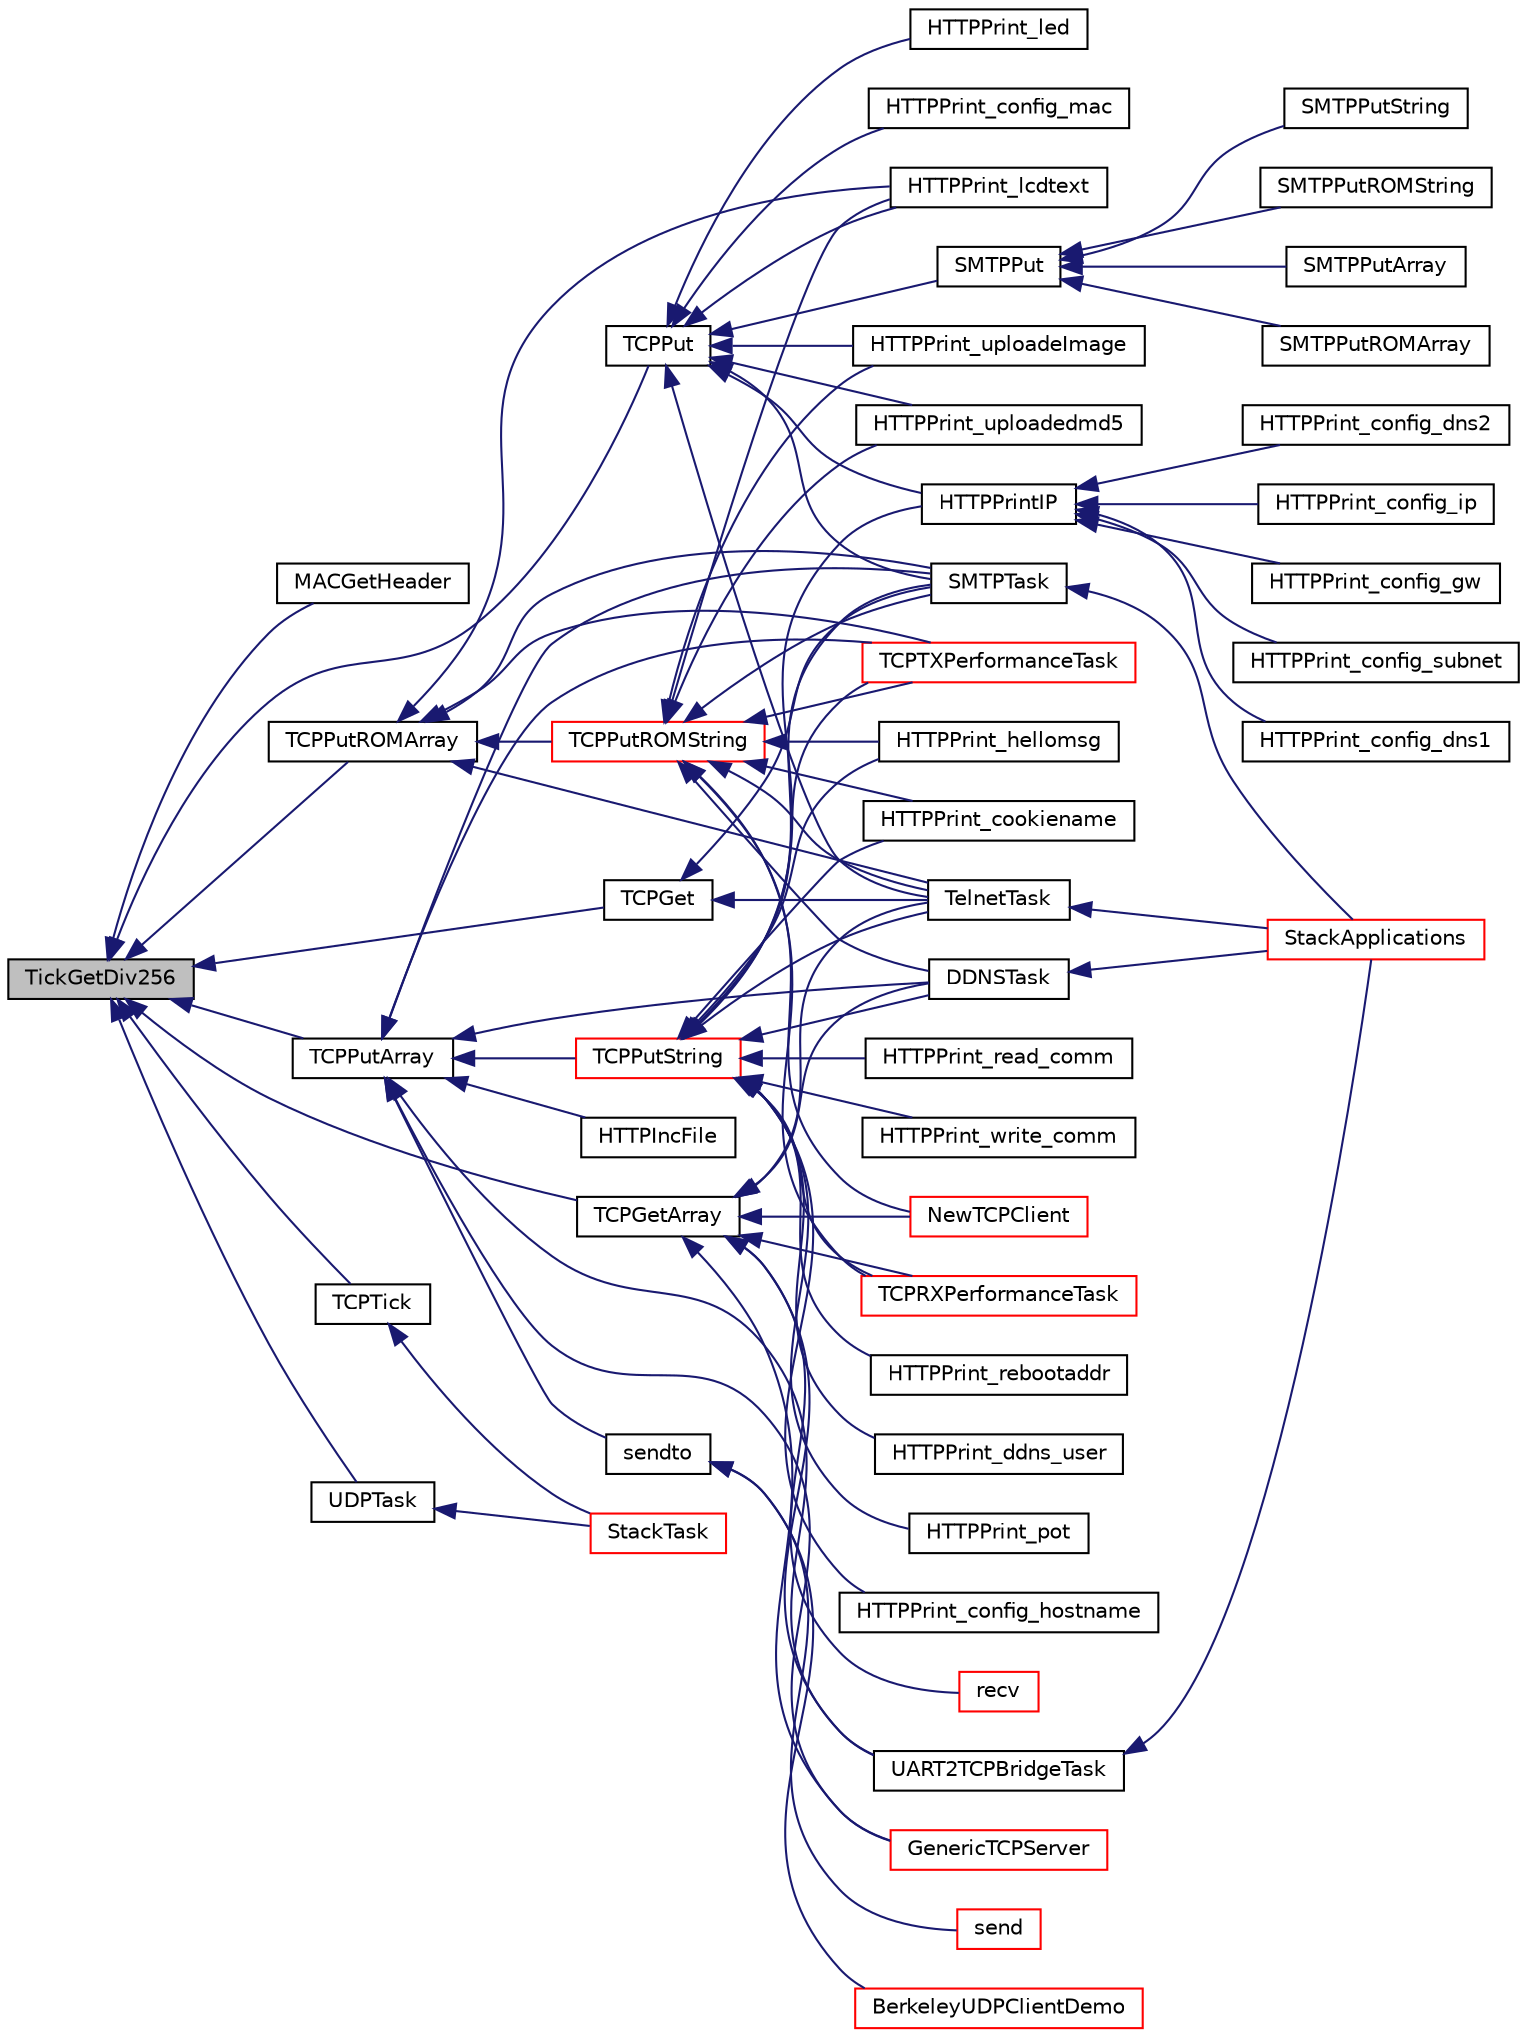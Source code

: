 digraph "TickGetDiv256"
{
  edge [fontname="Helvetica",fontsize="10",labelfontname="Helvetica",labelfontsize="10"];
  node [fontname="Helvetica",fontsize="10",shape=record];
  rankdir="LR";
  Node1 [label="TickGetDiv256",height=0.2,width=0.4,color="black", fillcolor="grey75", style="filled", fontcolor="black"];
  Node1 -> Node2 [dir="back",color="midnightblue",fontsize="10",style="solid",fontname="Helvetica"];
  Node2 [label="MACGetHeader",height=0.2,width=0.4,color="black", fillcolor="white", style="filled",URL="$_e_n_c_x24_j600_8c.html#a18cabbf973ecec4ba5b67dc2c729b753"];
  Node1 -> Node3 [dir="back",color="midnightblue",fontsize="10",style="solid",fontname="Helvetica"];
  Node3 [label="TCPPut",height=0.2,width=0.4,color="black", fillcolor="white", style="filled",URL="$_t_c_p_8c.html#a154886bc2d25d87f4ea5446ffd54d858"];
  Node3 -> Node4 [dir="back",color="midnightblue",fontsize="10",style="solid",fontname="Helvetica"];
  Node4 [label="SMTPTask",height=0.2,width=0.4,color="black", fillcolor="white", style="filled",URL="$_s_m_t_p_8c.html#abe31fb54926d321252beb819defb0afb"];
  Node4 -> Node5 [dir="back",color="midnightblue",fontsize="10",style="solid",fontname="Helvetica"];
  Node5 [label="StackApplications",height=0.2,width=0.4,color="red", fillcolor="white", style="filled",URL="$_stack_tsk_8c.html#a7f8ff33bea9e052705b0a80d2dfcf399"];
  Node3 -> Node6 [dir="back",color="midnightblue",fontsize="10",style="solid",fontname="Helvetica"];
  Node6 [label="SMTPPut",height=0.2,width=0.4,color="black", fillcolor="white", style="filled",URL="$_s_m_t_p_8c.html#a56344e0939ca18fd1057006fd92d1c40"];
  Node6 -> Node7 [dir="back",color="midnightblue",fontsize="10",style="solid",fontname="Helvetica"];
  Node7 [label="SMTPPutArray",height=0.2,width=0.4,color="black", fillcolor="white", style="filled",URL="$_s_m_t_p_8c.html#a3006192908fb939e27e8a3b3e4f4d00b"];
  Node6 -> Node8 [dir="back",color="midnightblue",fontsize="10",style="solid",fontname="Helvetica"];
  Node8 [label="SMTPPutROMArray",height=0.2,width=0.4,color="black", fillcolor="white", style="filled",URL="$_s_m_t_p_8c.html#ac64b7abf19c7fd3fd539c92f42d292da"];
  Node6 -> Node9 [dir="back",color="midnightblue",fontsize="10",style="solid",fontname="Helvetica"];
  Node9 [label="SMTPPutString",height=0.2,width=0.4,color="black", fillcolor="white", style="filled",URL="$_s_m_t_p_8c.html#a0b107d2063ac12d12201f86e8fa40770"];
  Node6 -> Node10 [dir="back",color="midnightblue",fontsize="10",style="solid",fontname="Helvetica"];
  Node10 [label="SMTPPutROMString",height=0.2,width=0.4,color="black", fillcolor="white", style="filled",URL="$_s_m_t_p_8c.html#ae3269df36bc1c69d12bcf73c1b86ddfa"];
  Node3 -> Node11 [dir="back",color="midnightblue",fontsize="10",style="solid",fontname="Helvetica"];
  Node11 [label="TelnetTask",height=0.2,width=0.4,color="black", fillcolor="white", style="filled",URL="$_telnet_8c.html#a8fed07ba13983e8dfc2a83d3978b41a4"];
  Node11 -> Node5 [dir="back",color="midnightblue",fontsize="10",style="solid",fontname="Helvetica"];
  Node3 -> Node12 [dir="back",color="midnightblue",fontsize="10",style="solid",fontname="Helvetica"];
  Node12 [label="HTTPPrint_led",height=0.2,width=0.4,color="black", fillcolor="white", style="filled",URL="$_custom_h_t_t_p_app_8c.html#a1301273213a77c47ec1f4b7b56db64fe"];
  Node3 -> Node13 [dir="back",color="midnightblue",fontsize="10",style="solid",fontname="Helvetica"];
  Node13 [label="HTTPPrint_lcdtext",height=0.2,width=0.4,color="black", fillcolor="white", style="filled",URL="$_custom_h_t_t_p_app_8c.html#ab381d0996e74f0c3e36d48a04414d0ba"];
  Node3 -> Node14 [dir="back",color="midnightblue",fontsize="10",style="solid",fontname="Helvetica"];
  Node14 [label="HTTPPrint_uploadeImage",height=0.2,width=0.4,color="black", fillcolor="white", style="filled",URL="$_custom_h_t_t_p_app_8c.html#add3b0a831e6c5227f3b7d7f33c430a58"];
  Node3 -> Node15 [dir="back",color="midnightblue",fontsize="10",style="solid",fontname="Helvetica"];
  Node15 [label="HTTPPrint_uploadedmd5",height=0.2,width=0.4,color="black", fillcolor="white", style="filled",URL="$_custom_h_t_t_p_app_8c.html#a19f88f328d7bf56d0dfae34fa2691a60"];
  Node3 -> Node16 [dir="back",color="midnightblue",fontsize="10",style="solid",fontname="Helvetica"];
  Node16 [label="HTTPPrintIP",height=0.2,width=0.4,color="black", fillcolor="white", style="filled",URL="$_custom_h_t_t_p_app_8c.html#afc77e41a5276a26c613d967d9eb27a90"];
  Node16 -> Node17 [dir="back",color="midnightblue",fontsize="10",style="solid",fontname="Helvetica"];
  Node17 [label="HTTPPrint_config_ip",height=0.2,width=0.4,color="black", fillcolor="white", style="filled",URL="$_custom_h_t_t_p_app_8c.html#a98b192490beb1027cd87eefa53d6d3f6"];
  Node16 -> Node18 [dir="back",color="midnightblue",fontsize="10",style="solid",fontname="Helvetica"];
  Node18 [label="HTTPPrint_config_gw",height=0.2,width=0.4,color="black", fillcolor="white", style="filled",URL="$_custom_h_t_t_p_app_8c.html#a21709eafc10a559fbaae6727d7d985f9"];
  Node16 -> Node19 [dir="back",color="midnightblue",fontsize="10",style="solid",fontname="Helvetica"];
  Node19 [label="HTTPPrint_config_subnet",height=0.2,width=0.4,color="black", fillcolor="white", style="filled",URL="$_custom_h_t_t_p_app_8c.html#aa4f593882cd0045b9757ded844162f78"];
  Node16 -> Node20 [dir="back",color="midnightblue",fontsize="10",style="solid",fontname="Helvetica"];
  Node20 [label="HTTPPrint_config_dns1",height=0.2,width=0.4,color="black", fillcolor="white", style="filled",URL="$_custom_h_t_t_p_app_8c.html#a2a3298f2e225312c34aeeece68a0888f"];
  Node16 -> Node21 [dir="back",color="midnightblue",fontsize="10",style="solid",fontname="Helvetica"];
  Node21 [label="HTTPPrint_config_dns2",height=0.2,width=0.4,color="black", fillcolor="white", style="filled",URL="$_custom_h_t_t_p_app_8c.html#a4f7e1e50dfaa8e94f02804405263b670"];
  Node3 -> Node22 [dir="back",color="midnightblue",fontsize="10",style="solid",fontname="Helvetica"];
  Node22 [label="HTTPPrint_config_mac",height=0.2,width=0.4,color="black", fillcolor="white", style="filled",URL="$_custom_h_t_t_p_app_8c.html#a7932288d890bb7124d22c70795386cb6"];
  Node1 -> Node23 [dir="back",color="midnightblue",fontsize="10",style="solid",fontname="Helvetica"];
  Node23 [label="TCPPutArray",height=0.2,width=0.4,color="black", fillcolor="white", style="filled",URL="$_t_c_p_8c.html#af1873020d1122b2f2c79e8c2f590fe19"];
  Node23 -> Node24 [dir="back",color="midnightblue",fontsize="10",style="solid",fontname="Helvetica"];
  Node24 [label="sendto",height=0.2,width=0.4,color="black", fillcolor="white", style="filled",URL="$_berkeley_a_p_i_8c.html#a4d78c2d82555ce1876c2964a6208e158"];
  Node24 -> Node25 [dir="back",color="midnightblue",fontsize="10",style="solid",fontname="Helvetica"];
  Node25 [label="send",height=0.2,width=0.4,color="red", fillcolor="white", style="filled",URL="$_berkeley_a_p_i_8c.html#a2c1c377be70d94364327db5144c19c7a"];
  Node24 -> Node26 [dir="back",color="midnightblue",fontsize="10",style="solid",fontname="Helvetica"];
  Node26 [label="BerkeleyUDPClientDemo",height=0.2,width=0.4,color="red", fillcolor="white", style="filled",URL="$_main_demo_8h.html#a59c55454b90169edc8f242abbc6c815b"];
  Node23 -> Node27 [dir="back",color="midnightblue",fontsize="10",style="solid",fontname="Helvetica"];
  Node27 [label="DDNSTask",height=0.2,width=0.4,color="black", fillcolor="white", style="filled",URL="$_dyn_d_n_s_8c.html#adf26d41fe8bb0f642696bf5d301360c1"];
  Node27 -> Node5 [dir="back",color="midnightblue",fontsize="10",style="solid",fontname="Helvetica"];
  Node23 -> Node28 [dir="back",color="midnightblue",fontsize="10",style="solid",fontname="Helvetica"];
  Node28 [label="HTTPIncFile",height=0.2,width=0.4,color="black", fillcolor="white", style="filled",URL="$_h_t_t_p2_8c.html#a84ac1770d087ee81a24b9793b0f9ebac"];
  Node23 -> Node4 [dir="back",color="midnightblue",fontsize="10",style="solid",fontname="Helvetica"];
  Node23 -> Node29 [dir="back",color="midnightblue",fontsize="10",style="solid",fontname="Helvetica"];
  Node29 [label="TCPPutString",height=0.2,width=0.4,color="red", fillcolor="white", style="filled",URL="$_t_c_p_8c.html#ae351c895eff77bbc9b231ee39dfdebe3"];
  Node29 -> Node27 [dir="back",color="midnightblue",fontsize="10",style="solid",fontname="Helvetica"];
  Node29 -> Node4 [dir="back",color="midnightblue",fontsize="10",style="solid",fontname="Helvetica"];
  Node29 -> Node30 [dir="back",color="midnightblue",fontsize="10",style="solid",fontname="Helvetica"];
  Node30 [label="TCPTXPerformanceTask",height=0.2,width=0.4,color="red", fillcolor="white", style="filled",URL="$_t_c_p_performance_test_8c.html#a4e543f659633906145da7a0b19199077"];
  Node29 -> Node31 [dir="back",color="midnightblue",fontsize="10",style="solid",fontname="Helvetica"];
  Node31 [label="TCPRXPerformanceTask",height=0.2,width=0.4,color="red", fillcolor="white", style="filled",URL="$_t_c_p_performance_test_8c.html#a93a3272145074a485eef01a045924b5f"];
  Node29 -> Node11 [dir="back",color="midnightblue",fontsize="10",style="solid",fontname="Helvetica"];
  Node29 -> Node32 [dir="back",color="midnightblue",fontsize="10",style="solid",fontname="Helvetica"];
  Node32 [label="HTTPPrint_pot",height=0.2,width=0.4,color="black", fillcolor="white", style="filled",URL="$_custom_h_t_t_p_app_8c.html#ab3febc4c4e51d98b87d66d0acc01a15d"];
  Node29 -> Node33 [dir="back",color="midnightblue",fontsize="10",style="solid",fontname="Helvetica"];
  Node33 [label="HTTPPrint_hellomsg",height=0.2,width=0.4,color="black", fillcolor="white", style="filled",URL="$_custom_h_t_t_p_app_8c.html#acf8576c68c9a8ab537fb51bc044d48e0"];
  Node29 -> Node34 [dir="back",color="midnightblue",fontsize="10",style="solid",fontname="Helvetica"];
  Node34 [label="HTTPPrint_cookiename",height=0.2,width=0.4,color="black", fillcolor="white", style="filled",URL="$_custom_h_t_t_p_app_8c.html#ac318647c176fae93d61114d06ce7dfc7"];
  Node29 -> Node16 [dir="back",color="midnightblue",fontsize="10",style="solid",fontname="Helvetica"];
  Node29 -> Node35 [dir="back",color="midnightblue",fontsize="10",style="solid",fontname="Helvetica"];
  Node35 [label="HTTPPrint_config_hostname",height=0.2,width=0.4,color="black", fillcolor="white", style="filled",URL="$_custom_h_t_t_p_app_8c.html#a2c19aca9ff7d29e9ce2d52d317648fd0"];
  Node29 -> Node36 [dir="back",color="midnightblue",fontsize="10",style="solid",fontname="Helvetica"];
  Node36 [label="HTTPPrint_read_comm",height=0.2,width=0.4,color="black", fillcolor="white", style="filled",URL="$_custom_h_t_t_p_app_8c.html#a82f715d46fde9ccb06d9435206ee1fea"];
  Node29 -> Node37 [dir="back",color="midnightblue",fontsize="10",style="solid",fontname="Helvetica"];
  Node37 [label="HTTPPrint_write_comm",height=0.2,width=0.4,color="black", fillcolor="white", style="filled",URL="$_custom_h_t_t_p_app_8c.html#a0401b62bb1a9b2b77a08406d301e3f99"];
  Node29 -> Node38 [dir="back",color="midnightblue",fontsize="10",style="solid",fontname="Helvetica"];
  Node38 [label="HTTPPrint_rebootaddr",height=0.2,width=0.4,color="black", fillcolor="white", style="filled",URL="$_custom_h_t_t_p_app_8c.html#a1c3672ad2072836515c880007ae6b405"];
  Node29 -> Node39 [dir="back",color="midnightblue",fontsize="10",style="solid",fontname="Helvetica"];
  Node39 [label="HTTPPrint_ddns_user",height=0.2,width=0.4,color="black", fillcolor="white", style="filled",URL="$_custom_h_t_t_p_app_8c.html#a2054e2852e52ed54a78868b195a7a873"];
  Node23 -> Node30 [dir="back",color="midnightblue",fontsize="10",style="solid",fontname="Helvetica"];
  Node23 -> Node40 [dir="back",color="midnightblue",fontsize="10",style="solid",fontname="Helvetica"];
  Node40 [label="UART2TCPBridgeTask",height=0.2,width=0.4,color="black", fillcolor="white", style="filled",URL="$_u_a_r_t2_t_c_p_bridge_8c.html#a255a7bd500ac66ae2c623fad85456c75"];
  Node40 -> Node5 [dir="back",color="midnightblue",fontsize="10",style="solid",fontname="Helvetica"];
  Node23 -> Node41 [dir="back",color="midnightblue",fontsize="10",style="solid",fontname="Helvetica"];
  Node41 [label="GenericTCPServer",height=0.2,width=0.4,color="red", fillcolor="white", style="filled",URL="$_main_demo_8h.html#a6ba6541eab0d6e2839e8d67452e3ed4e"];
  Node1 -> Node42 [dir="back",color="midnightblue",fontsize="10",style="solid",fontname="Helvetica"];
  Node42 [label="TCPPutROMArray",height=0.2,width=0.4,color="black", fillcolor="white", style="filled",URL="$_t_c_p_8c.html#a78d22c72df366276a2ed1908e2337093"];
  Node42 -> Node4 [dir="back",color="midnightblue",fontsize="10",style="solid",fontname="Helvetica"];
  Node42 -> Node43 [dir="back",color="midnightblue",fontsize="10",style="solid",fontname="Helvetica"];
  Node43 [label="TCPPutROMString",height=0.2,width=0.4,color="red", fillcolor="white", style="filled",URL="$_t_c_p_8c.html#aa7f87c3d5228b0da55681f228c67df44"];
  Node43 -> Node27 [dir="back",color="midnightblue",fontsize="10",style="solid",fontname="Helvetica"];
  Node43 -> Node4 [dir="back",color="midnightblue",fontsize="10",style="solid",fontname="Helvetica"];
  Node43 -> Node30 [dir="back",color="midnightblue",fontsize="10",style="solid",fontname="Helvetica"];
  Node43 -> Node31 [dir="back",color="midnightblue",fontsize="10",style="solid",fontname="Helvetica"];
  Node43 -> Node11 [dir="back",color="midnightblue",fontsize="10",style="solid",fontname="Helvetica"];
  Node43 -> Node13 [dir="back",color="midnightblue",fontsize="10",style="solid",fontname="Helvetica"];
  Node43 -> Node33 [dir="back",color="midnightblue",fontsize="10",style="solid",fontname="Helvetica"];
  Node43 -> Node34 [dir="back",color="midnightblue",fontsize="10",style="solid",fontname="Helvetica"];
  Node43 -> Node14 [dir="back",color="midnightblue",fontsize="10",style="solid",fontname="Helvetica"];
  Node43 -> Node15 [dir="back",color="midnightblue",fontsize="10",style="solid",fontname="Helvetica"];
  Node43 -> Node44 [dir="back",color="midnightblue",fontsize="10",style="solid",fontname="Helvetica"];
  Node44 [label="NewTCPClient",height=0.2,width=0.4,color="red", fillcolor="white", style="filled",URL="$_main_demo_8c.html#ab7d4a26647c648da4ee61bc23f508eba"];
  Node42 -> Node30 [dir="back",color="midnightblue",fontsize="10",style="solid",fontname="Helvetica"];
  Node42 -> Node11 [dir="back",color="midnightblue",fontsize="10",style="solid",fontname="Helvetica"];
  Node42 -> Node13 [dir="back",color="midnightblue",fontsize="10",style="solid",fontname="Helvetica"];
  Node1 -> Node45 [dir="back",color="midnightblue",fontsize="10",style="solid",fontname="Helvetica"];
  Node45 [label="TCPGet",height=0.2,width=0.4,color="black", fillcolor="white", style="filled",URL="$_t_c_p_8c.html#a6a2c177c65bf1d1a9df118ba3c927088"];
  Node45 -> Node4 [dir="back",color="midnightblue",fontsize="10",style="solid",fontname="Helvetica"];
  Node45 -> Node11 [dir="back",color="midnightblue",fontsize="10",style="solid",fontname="Helvetica"];
  Node1 -> Node46 [dir="back",color="midnightblue",fontsize="10",style="solid",fontname="Helvetica"];
  Node46 [label="TCPGetArray",height=0.2,width=0.4,color="black", fillcolor="white", style="filled",URL="$_t_c_p_8c.html#a35804e9713650251b6e4cb75909e2480"];
  Node46 -> Node47 [dir="back",color="midnightblue",fontsize="10",style="solid",fontname="Helvetica"];
  Node47 [label="recv",height=0.2,width=0.4,color="red", fillcolor="white", style="filled",URL="$_berkeley_a_p_i_8c.html#a554ce7ef429f34cc322dff78061d60ab"];
  Node46 -> Node27 [dir="back",color="midnightblue",fontsize="10",style="solid",fontname="Helvetica"];
  Node46 -> Node31 [dir="back",color="midnightblue",fontsize="10",style="solid",fontname="Helvetica"];
  Node46 -> Node11 [dir="back",color="midnightblue",fontsize="10",style="solid",fontname="Helvetica"];
  Node46 -> Node40 [dir="back",color="midnightblue",fontsize="10",style="solid",fontname="Helvetica"];
  Node46 -> Node44 [dir="back",color="midnightblue",fontsize="10",style="solid",fontname="Helvetica"];
  Node46 -> Node41 [dir="back",color="midnightblue",fontsize="10",style="solid",fontname="Helvetica"];
  Node1 -> Node48 [dir="back",color="midnightblue",fontsize="10",style="solid",fontname="Helvetica"];
  Node48 [label="TCPTick",height=0.2,width=0.4,color="black", fillcolor="white", style="filled",URL="$_t_c_p_8c.html#a364093914f3c43521ca04d9b0e5b6a3c"];
  Node48 -> Node49 [dir="back",color="midnightblue",fontsize="10",style="solid",fontname="Helvetica"];
  Node49 [label="StackTask",height=0.2,width=0.4,color="red", fillcolor="white", style="filled",URL="$_stack_tsk_8c.html#af08da4d2f3df4dd4c1779b43c118c88f"];
  Node1 -> Node50 [dir="back",color="midnightblue",fontsize="10",style="solid",fontname="Helvetica"];
  Node50 [label="UDPTask",height=0.2,width=0.4,color="black", fillcolor="white", style="filled",URL="$_u_d_p_8c.html#a04db7e90c0e235382b6068e5128bf2d1"];
  Node50 -> Node49 [dir="back",color="midnightblue",fontsize="10",style="solid",fontname="Helvetica"];
}
